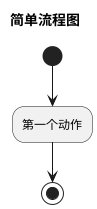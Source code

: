 @startuml
title 简单流程图
(*) --> "第一个动作"
"第一个动作" --> (*)
@enduml

@startuml
title 描述联接线
(*) --> "第一个动作"
--> [这是对于联接关系的描述] "第二个动作"
--> (*)
@enduml

@startuml
(*) --> if "一些测试" then
--> [true] "动作一"
if "" then
-> "动作三" as a3
else
if "其他测试" then
-left-> "动作五"
@enduml

